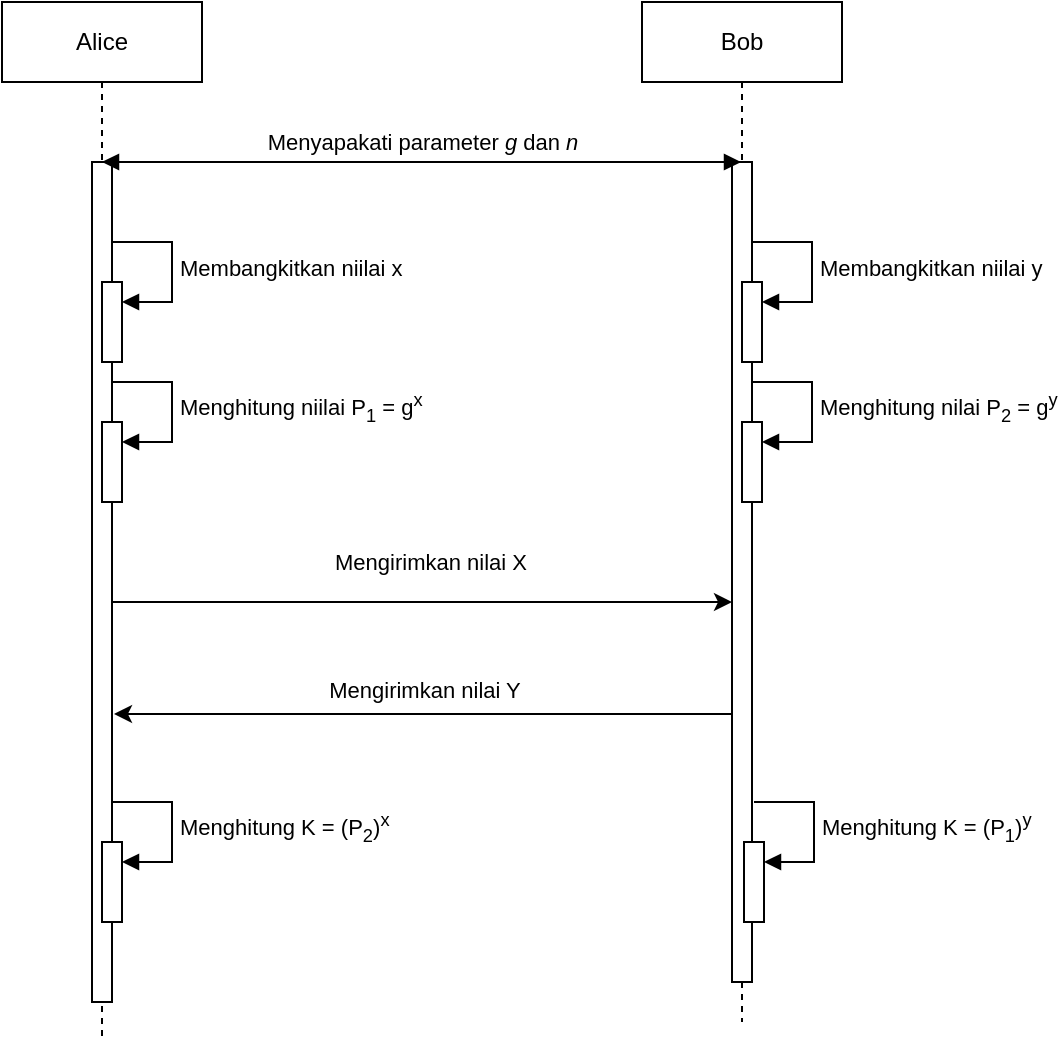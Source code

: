 <mxfile version="22.1.3" type="device">
  <diagram name="Page-1" id="4VqF5uYOH8vC4Jo37Gtd">
    <mxGraphModel dx="698" dy="434" grid="1" gridSize="10" guides="1" tooltips="1" connect="1" arrows="1" fold="1" page="1" pageScale="1" pageWidth="850" pageHeight="1100" math="0" shadow="0">
      <root>
        <mxCell id="0" />
        <mxCell id="1" parent="0" />
        <mxCell id="nADRJsc34t8i5BYXLB6P-1" value="Alice" style="shape=umlLifeline;perimeter=lifelinePerimeter;whiteSpace=wrap;html=1;container=1;dropTarget=0;collapsible=0;recursiveResize=0;outlineConnect=0;portConstraint=eastwest;newEdgeStyle={&quot;curved&quot;:0,&quot;rounded&quot;:0};" vertex="1" parent="1">
          <mxGeometry x="90" y="60" width="100" height="520" as="geometry" />
        </mxCell>
        <mxCell id="nADRJsc34t8i5BYXLB6P-5" value="" style="html=1;points=[[0,0,0,0,5],[0,1,0,0,-5],[1,0,0,0,5],[1,1,0,0,-5]];perimeter=orthogonalPerimeter;outlineConnect=0;targetShapes=umlLifeline;portConstraint=eastwest;newEdgeStyle={&quot;curved&quot;:0,&quot;rounded&quot;:0};" vertex="1" parent="nADRJsc34t8i5BYXLB6P-1">
          <mxGeometry x="45" y="80" width="10" height="420" as="geometry" />
        </mxCell>
        <mxCell id="nADRJsc34t8i5BYXLB6P-9" value="" style="html=1;points=[[0,0,0,0,5],[0,1,0,0,-5],[1,0,0,0,5],[1,1,0,0,-5]];perimeter=orthogonalPerimeter;outlineConnect=0;targetShapes=umlLifeline;portConstraint=eastwest;newEdgeStyle={&quot;curved&quot;:0,&quot;rounded&quot;:0};" vertex="1" parent="nADRJsc34t8i5BYXLB6P-1">
          <mxGeometry x="50" y="140" width="10" height="40" as="geometry" />
        </mxCell>
        <mxCell id="nADRJsc34t8i5BYXLB6P-10" value="Membangkitkan niilai x" style="html=1;align=left;spacingLeft=2;endArrow=block;rounded=0;edgeStyle=orthogonalEdgeStyle;curved=0;rounded=0;" edge="1" target="nADRJsc34t8i5BYXLB6P-9" parent="nADRJsc34t8i5BYXLB6P-1">
          <mxGeometry relative="1" as="geometry">
            <mxPoint x="55" y="120" as="sourcePoint" />
            <Array as="points">
              <mxPoint x="85" y="150" />
            </Array>
          </mxGeometry>
        </mxCell>
        <mxCell id="nADRJsc34t8i5BYXLB6P-15" value="Menghitung niilai P&lt;sub&gt;1&lt;/sub&gt; = g&lt;sup&gt;x&lt;/sup&gt;" style="html=1;align=left;spacingLeft=2;endArrow=block;rounded=0;edgeStyle=orthogonalEdgeStyle;curved=0;rounded=0;" edge="1" target="nADRJsc34t8i5BYXLB6P-16" parent="nADRJsc34t8i5BYXLB6P-1">
          <mxGeometry relative="1" as="geometry">
            <mxPoint x="55" y="190" as="sourcePoint" />
            <Array as="points">
              <mxPoint x="85" y="220" />
            </Array>
          </mxGeometry>
        </mxCell>
        <mxCell id="nADRJsc34t8i5BYXLB6P-16" value="" style="html=1;points=[[0,0,0,0,5],[0,1,0,0,-5],[1,0,0,0,5],[1,1,0,0,-5]];perimeter=orthogonalPerimeter;outlineConnect=0;targetShapes=umlLifeline;portConstraint=eastwest;newEdgeStyle={&quot;curved&quot;:0,&quot;rounded&quot;:0};" vertex="1" parent="nADRJsc34t8i5BYXLB6P-1">
          <mxGeometry x="50" y="210" width="10" height="40" as="geometry" />
        </mxCell>
        <mxCell id="nADRJsc34t8i5BYXLB6P-24" value="" style="html=1;points=[[0,0,0,0,5],[0,1,0,0,-5],[1,0,0,0,5],[1,1,0,0,-5]];perimeter=orthogonalPerimeter;outlineConnect=0;targetShapes=umlLifeline;portConstraint=eastwest;newEdgeStyle={&quot;curved&quot;:0,&quot;rounded&quot;:0};" vertex="1" parent="nADRJsc34t8i5BYXLB6P-1">
          <mxGeometry x="50" y="420" width="10" height="40" as="geometry" />
        </mxCell>
        <mxCell id="nADRJsc34t8i5BYXLB6P-25" value="Menghitung K = (P&lt;sub&gt;2&lt;/sub&gt;)&lt;sup&gt;x&lt;/sup&gt;" style="html=1;align=left;spacingLeft=2;endArrow=block;rounded=0;edgeStyle=orthogonalEdgeStyle;curved=0;rounded=0;" edge="1" target="nADRJsc34t8i5BYXLB6P-24" parent="nADRJsc34t8i5BYXLB6P-1">
          <mxGeometry relative="1" as="geometry">
            <mxPoint x="55" y="400" as="sourcePoint" />
            <Array as="points">
              <mxPoint x="85" y="430" />
            </Array>
          </mxGeometry>
        </mxCell>
        <mxCell id="nADRJsc34t8i5BYXLB6P-2" value="Bob" style="shape=umlLifeline;perimeter=lifelinePerimeter;whiteSpace=wrap;html=1;container=1;dropTarget=0;collapsible=0;recursiveResize=0;outlineConnect=0;portConstraint=eastwest;newEdgeStyle={&quot;curved&quot;:0,&quot;rounded&quot;:0};" vertex="1" parent="1">
          <mxGeometry x="410" y="60" width="100" height="510" as="geometry" />
        </mxCell>
        <mxCell id="nADRJsc34t8i5BYXLB6P-6" value="" style="html=1;points=[[0,0,0,0,5],[0,1,0,0,-5],[1,0,0,0,5],[1,1,0,0,-5]];perimeter=orthogonalPerimeter;outlineConnect=0;targetShapes=umlLifeline;portConstraint=eastwest;newEdgeStyle={&quot;curved&quot;:0,&quot;rounded&quot;:0};" vertex="1" parent="nADRJsc34t8i5BYXLB6P-2">
          <mxGeometry x="45" y="80" width="10" height="410" as="geometry" />
        </mxCell>
        <mxCell id="nADRJsc34t8i5BYXLB6P-11" value="Membangkitkan niilai y" style="html=1;align=left;spacingLeft=2;endArrow=block;rounded=0;edgeStyle=orthogonalEdgeStyle;curved=0;rounded=0;" edge="1" target="nADRJsc34t8i5BYXLB6P-12" parent="nADRJsc34t8i5BYXLB6P-2">
          <mxGeometry relative="1" as="geometry">
            <mxPoint x="55" y="120" as="sourcePoint" />
            <Array as="points">
              <mxPoint x="85" y="150" />
            </Array>
          </mxGeometry>
        </mxCell>
        <mxCell id="nADRJsc34t8i5BYXLB6P-12" value="" style="html=1;points=[[0,0,0,0,5],[0,1,0,0,-5],[1,0,0,0,5],[1,1,0,0,-5]];perimeter=orthogonalPerimeter;outlineConnect=0;targetShapes=umlLifeline;portConstraint=eastwest;newEdgeStyle={&quot;curved&quot;:0,&quot;rounded&quot;:0};" vertex="1" parent="nADRJsc34t8i5BYXLB6P-2">
          <mxGeometry x="50" y="140" width="10" height="40" as="geometry" />
        </mxCell>
        <mxCell id="nADRJsc34t8i5BYXLB6P-17" value="" style="html=1;points=[[0,0,0,0,5],[0,1,0,0,-5],[1,0,0,0,5],[1,1,0,0,-5]];perimeter=orthogonalPerimeter;outlineConnect=0;targetShapes=umlLifeline;portConstraint=eastwest;newEdgeStyle={&quot;curved&quot;:0,&quot;rounded&quot;:0};" vertex="1" parent="nADRJsc34t8i5BYXLB6P-2">
          <mxGeometry x="50" y="210" width="10" height="40" as="geometry" />
        </mxCell>
        <mxCell id="nADRJsc34t8i5BYXLB6P-18" value="Menghitung nilai P&lt;sub&gt;2&lt;/sub&gt; = g&lt;sup&gt;y&lt;/sup&gt;" style="html=1;align=left;spacingLeft=2;endArrow=block;rounded=0;edgeStyle=orthogonalEdgeStyle;curved=0;rounded=0;" edge="1" target="nADRJsc34t8i5BYXLB6P-17" parent="nADRJsc34t8i5BYXLB6P-2">
          <mxGeometry relative="1" as="geometry">
            <mxPoint x="55" y="190" as="sourcePoint" />
            <Array as="points">
              <mxPoint x="85" y="220" />
            </Array>
          </mxGeometry>
        </mxCell>
        <mxCell id="nADRJsc34t8i5BYXLB6P-26" value="" style="html=1;points=[[0,0,0,0,5],[0,1,0,0,-5],[1,0,0,0,5],[1,1,0,0,-5]];perimeter=orthogonalPerimeter;outlineConnect=0;targetShapes=umlLifeline;portConstraint=eastwest;newEdgeStyle={&quot;curved&quot;:0,&quot;rounded&quot;:0};" vertex="1" parent="nADRJsc34t8i5BYXLB6P-2">
          <mxGeometry x="51" y="420" width="10" height="40" as="geometry" />
        </mxCell>
        <mxCell id="nADRJsc34t8i5BYXLB6P-27" value="Menghitung K = (P&lt;sub&gt;1&lt;/sub&gt;)&lt;sup&gt;y&lt;/sup&gt;" style="html=1;align=left;spacingLeft=2;endArrow=block;rounded=0;edgeStyle=orthogonalEdgeStyle;curved=0;rounded=0;" edge="1" target="nADRJsc34t8i5BYXLB6P-26" parent="nADRJsc34t8i5BYXLB6P-2">
          <mxGeometry relative="1" as="geometry">
            <mxPoint x="56" y="400" as="sourcePoint" />
            <Array as="points">
              <mxPoint x="86" y="430" />
            </Array>
          </mxGeometry>
        </mxCell>
        <mxCell id="nADRJsc34t8i5BYXLB6P-3" value="" style="endArrow=block;startArrow=block;endFill=1;startFill=1;html=1;rounded=0;" edge="1" parent="1" target="nADRJsc34t8i5BYXLB6P-2">
          <mxGeometry width="160" relative="1" as="geometry">
            <mxPoint x="140" y="140" as="sourcePoint" />
            <mxPoint x="300" y="140" as="targetPoint" />
          </mxGeometry>
        </mxCell>
        <mxCell id="nADRJsc34t8i5BYXLB6P-4" value="Menyapakati parameter &lt;i&gt;g&lt;/i&gt; dan &lt;i&gt;n&lt;/i&gt;" style="edgeLabel;html=1;align=center;verticalAlign=middle;resizable=0;points=[];" vertex="1" connectable="0" parent="nADRJsc34t8i5BYXLB6P-3">
          <mxGeometry x="-0.318" y="-2" relative="1" as="geometry">
            <mxPoint x="51" y="-12" as="offset" />
          </mxGeometry>
        </mxCell>
        <mxCell id="nADRJsc34t8i5BYXLB6P-20" value="" style="endArrow=classic;html=1;rounded=0;" edge="1" parent="1" source="nADRJsc34t8i5BYXLB6P-5">
          <mxGeometry width="50" height="50" relative="1" as="geometry">
            <mxPoint x="150" y="360" as="sourcePoint" />
            <mxPoint x="455" y="360" as="targetPoint" />
          </mxGeometry>
        </mxCell>
        <mxCell id="nADRJsc34t8i5BYXLB6P-21" value="Mengirimkan nilai X" style="edgeLabel;html=1;align=center;verticalAlign=middle;resizable=0;points=[];" vertex="1" connectable="0" parent="nADRJsc34t8i5BYXLB6P-20">
          <mxGeometry x="-0.204" y="1" relative="1" as="geometry">
            <mxPoint x="35" y="-19" as="offset" />
          </mxGeometry>
        </mxCell>
        <mxCell id="nADRJsc34t8i5BYXLB6P-22" value="" style="endArrow=classic;html=1;rounded=0;" edge="1" parent="1">
          <mxGeometry width="50" height="50" relative="1" as="geometry">
            <mxPoint x="455.5" y="416" as="sourcePoint" />
            <mxPoint x="146" y="416" as="targetPoint" />
          </mxGeometry>
        </mxCell>
        <mxCell id="nADRJsc34t8i5BYXLB6P-23" value="Mengirimkan nilai Y" style="edgeLabel;html=1;align=center;verticalAlign=middle;resizable=0;points=[];" vertex="1" connectable="0" parent="nADRJsc34t8i5BYXLB6P-22">
          <mxGeometry x="-0.198" relative="1" as="geometry">
            <mxPoint x="-31" y="-12" as="offset" />
          </mxGeometry>
        </mxCell>
      </root>
    </mxGraphModel>
  </diagram>
</mxfile>
